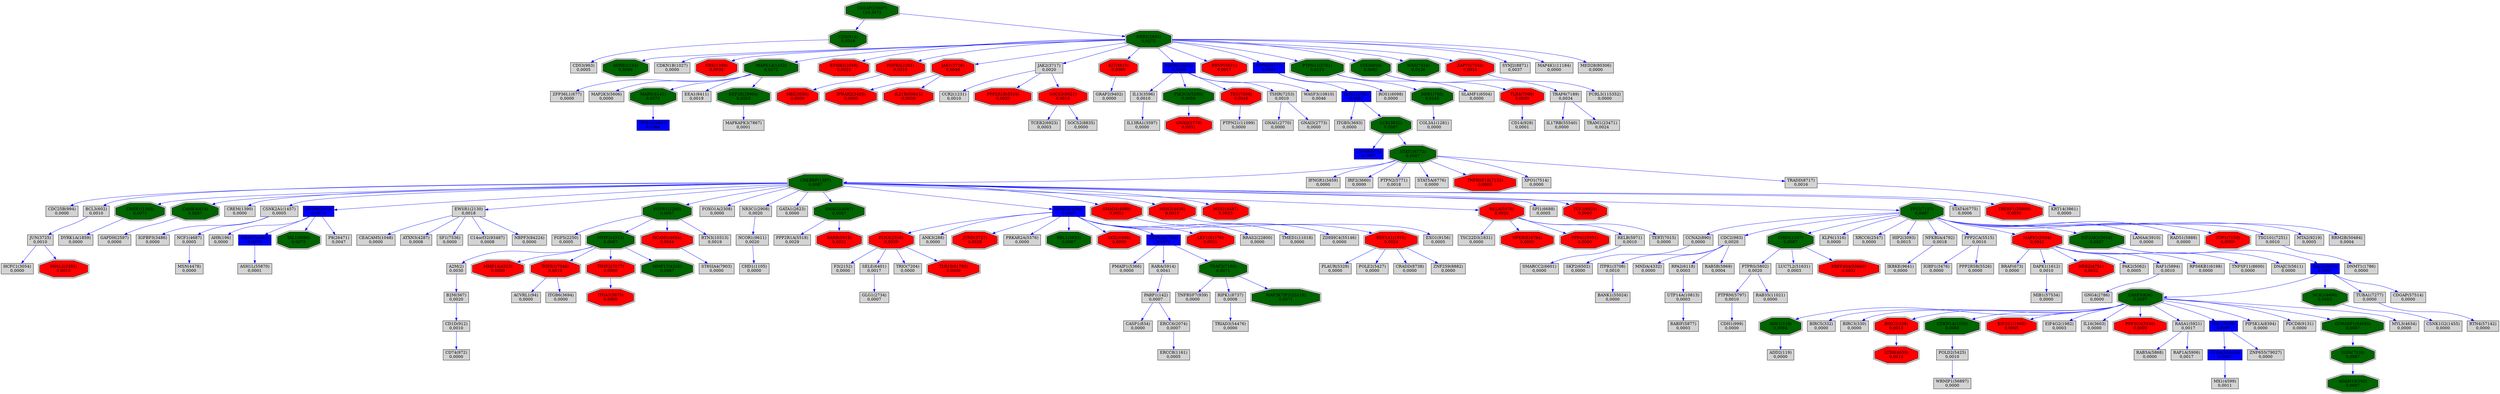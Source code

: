 digraph tmp_ans20 {
N_0 [shape = doubleoctagon, style = filled, fillcolor = darkgreen, label = "ADD1(118)\n0,0064"];
N_1 [shape = box, style = filled, fillcolor = lightgray, label = "ADD2(119)\n0,0000"];
N_2 [shape = box, style = filled, fillcolor = lightgray, label = "PARP1(142)\n0,0007"];
N_3 [shape = doubleoctagon, style = filled, fillcolor = darkgreen, label = "ADRB2(154)\n0,0099"];
N_4 [shape = box, style = filled, fillcolor = lightgray, label = "AHR(196)\n0,0000"];
N_5 [shape = box, style = filled, fillcolor = lightgray, label = "A2M(2)\n0,0030"];
N_6 [shape = box, style = filled, fillcolor = lightgray, label = "ACVRL1(94)\n0,0000"];
N_7 [shape = box, style = filled, fillcolor = lightgray, label = "BIRC5(332)\n0,0000"];
N_8 [shape = doubleoctagon, style = filled, fillcolor = darkgreen, label = "ADAM10(102)\n0,0087"];
N_9 [shape = box, style = filled, fillcolor = lightgray, label = "B2M(567)\n0,0020"];
N_10 [shape = box, style = filled, fillcolor = lightgray, label = "BRAF(673)\n0,0000"];
N_11 [shape = doubleoctagon, style = filled, fillcolor = darkgreen, label = "DDR1(780)\n0,0145"];
N_12 [shape = box, style = filled, fillcolor = lightgray, label = "CASP1(834)\n0,0000"];
N_13 [shape = doubleoctagon, style = filled, fillcolor = darkgreen, label = "CASP3(836)\n0,0087"];
N_14 [shape = box, style = filled, fillcolor = lightgray, label = "BIRC3(330)\n0,0000"];
N_15 [shape = doubleoctagon, style = filled, fillcolor = red, label = "BIRC2(329)\n0,0013"];
N_16 [shape = doubleoctagon, style = filled, fillcolor = darkgreen, label = "CD2(914)\n0,0319"];
N_17 [shape = box, style = filled, fillcolor = lightgray, label = "TNFRSF7(939)\n0,0000"];
N_18 [shape = box, style = filled, fillcolor = lightgray, label = "CD74(972)\n0,0000"];
N_19 [shape = box, style = filled, fillcolor = lightgray, label = "CD1D(912)\n0,0010"];
N_20 [shape = box, style = filled, fillcolor = lightgray, label = "CCNA2(890)\n0,0000"];
N_21 [shape = box, style = filled, fillcolor = lightgray, label = "CDC2(983)\n0,0020"];
N_22 [shape = box, style = filled, fillcolor = lightgray, label = "CDH1(999)\n0,0000"];
N_23 [shape = doubleoctagon, style = filled, fillcolor = darkgreen, label = "CDKN1A(1026)\n0,0060"];
N_24 [shape = doubleoctagon, style = filled, fillcolor = darkgreen, label = "CHD3(1107)\n0,0087"];
N_25 [shape = box, style = filled, fillcolor = lightgray, label = "CDC25B(994)\n0,0000"];
N_26 [shape = box, style = filled, fillcolor = lightgray, label = "CDKN1B(1027)\n0,0000"];
N_27 [shape = box, style = filled, fillcolor = lightgray, label = "CCR2(1231)\n0,0010"];
N_28 [shape = box, style = filled, fillcolor = lightgray, label = "BCL3(602)\n0,0010"];
N_29 [shape = doubleoctagon, style = filled, fillcolor = darkgreen, label = "CREB1(1385)\n0,0071"];
N_30 [shape = doubleoctagon, style = filled, fillcolor = darkgreen, label = "CREBBP(1387)\n0,0087"];
N_31 [shape = doubleoctagon, style = filled, fillcolor = darkgreen, label = "CAMK4(814)\n0,0087"];
N_32 [shape = box, style = filled, fillcolor = lightgray, label = "CREM(1390)\n0,0000"];
N_33 [shape = doubleoctagon, style = filled, fillcolor = red, label = "CRK(1398)\n0,0033"];
N_34 [shape = box, style = filled, fillcolor = lightgray, label = "ZFP36L1(677)\n0,0000"];
N_35 [shape = box, style = filled, fillcolor = lightgray, label = "CSNK2A1(1457)\n0,0005"];
N_36 [shape = doubleoctagon, style = filled, fillcolor = darkgreen, label = "MAPK14(1432)\n0,0272"];
N_37 [shape = box, style = filled, fillcolor = lightgray, label = "CD14(929)\n0,0001"];
N_38 [shape = box, style = filled, fillcolor = lightgray, label = "DAPK1(1612)\n0,0010"];
N_39 [shape = box, style = filled, fillcolor = lightgray, label = "ERCC8(1161)\n0,0005"];
N_40 [shape = box, style = filled, fillcolor = lightgray, label = "DNMT1(1786)\n0,0000"];
N_41 [shape = box, style = filled, fillcolor = lightgray, label = "TSC22D3(1831)\n0,0000"];
N_42 [shape = doubleoctagon, style = filled, fillcolor = red, label = "EEF1A1(1915)\n0,0024"];
N_43 [shape = box, style = filled, fillcolor = lightgray, label = "KLF6(1316)\n0,0000"];
N_44 [shape = doubleoctagon, style = filled, fillcolor = red, label = "EIF2S1(1965)\n0,0045"];
N_45 [shape = box, style = filled, fillcolor = lightgray, label = "EIF4G2(1982)\n0,0003"];
N_46 [shape = box, style = filled, fillcolor = blue, label = "EP300(2033)\n0,0073"];
N_47 [shape = doubleoctagon, style = filled, fillcolor = red, label = "EPHB2(2048)\n0,0023"];
N_48 [shape = box, style = filled, fillcolor = lightgray, label = "CEACAM5(1048)\n0,0000"];
N_49 [shape = box, style = filled, fillcolor = lightgray, label = "EWSR1(2130)\n0,0018"];
N_50 [shape = box, style = filled, fillcolor = lightgray, label = "F3(2152)\n0,0000"];
N_51 [shape = box, style = filled, fillcolor = blue, label = "DOK1(1796)\n0,0087"];
N_52 [shape = box, style = filled, fillcolor = lightgray, label = "COL3A1(1281)\n0,0000"];
N_53 [shape = doubleoctagon, style = filled, fillcolor = darkgreen, label = "FGFR1(2260)\n0,0087"];
N_54 [shape = box, style = filled, fillcolor = lightgray, label = "FGF5(2250)\n0,0005"];
N_55 [shape = doubleoctagon, style = filled, fillcolor = red, label = "FGFR3(2261)\n0,0010"];
N_56 [shape = box, style = filled, fillcolor = lightgray, label = "DYRK1A(1859)\n0,0000"];
N_57 [shape = doubleoctagon, style = filled, fillcolor = red, label = "FLNA(2316)\n0,0039"];
N_58 [shape = box, style = filled, fillcolor = blue, label = "CD79B(974)\n0,0087"];
N_59 [shape = box, style = filled, fillcolor = lightgray, label = "FOXO1A(2308)\n0,0000"];
N_60 [shape = box, style = filled, fillcolor = lightgray, label = "GAPDH(2597)\n0,0000"];
N_61 [shape = box, style = filled, fillcolor = lightgray, label = "XRCC6(2547)\n0,0000"];
N_62 [shape = box, style = filled, fillcolor = lightgray, label = "CD53(963)\n0,0005"];
N_63 [shape = box, style = filled, fillcolor = lightgray, label = "GNAI1(2770)\n0,0000"];
N_64 [shape = box, style = filled, fillcolor = lightgray, label = "GNAI3(2773)\n0,0000"];
N_65 [shape = doubleoctagon, style = filled, fillcolor = red, label = "GNAQ(2776)\n0,0051"];
N_66 [shape = doubleoctagon, style = filled, fillcolor = darkgreen, label = "GRB2(2885)\n0,0272"];
N_67 [shape = box, style = filled, fillcolor = lightgray, label = "NR3C1(2908)\n0,0020"];
N_68 [shape = box, style = filled, fillcolor = lightgray, label = "ERCC6(2074)\n0,0007"];
N_69 [shape = doubleoctagon, style = filled, fillcolor = red, label = "HBZ(3050)\n0,0000"];
N_70 [shape = box, style = filled, fillcolor = lightgray, label = "HCFC1(3054)\n0,0000"];
N_71 [shape = box, style = filled, fillcolor = lightgray, label = "CHD1(1105)\n0,0000"];
N_72 [shape = doubleoctagon, style = filled, fillcolor = red, label = "IFNAR2(3455)\n0,0000"];
N_73 [shape = box, style = filled, fillcolor = lightgray, label = "IFNGR1(3459)\n0,0000"];
N_74 [shape = box, style = filled, fillcolor = lightgray, label = "IL13(3596)\n0,0010"];
N_75 [shape = box, style = filled, fillcolor = lightgray, label = "IL16(3603)\n0,0000"];
N_76 [shape = doubleoctagon, style = filled, fillcolor = red, label = "ITGA3(3675)\n0,0000"];
N_77 [shape = box, style = filled, fillcolor = lightgray, label = "ITGB5(3693)\n0,0000"];
N_78 [shape = box, style = filled, fillcolor = lightgray, label = "ITPR1(3708)\n0,0010"];
N_79 [shape = doubleoctagon, style = filled, fillcolor = red, label = "JAK1(3716)\n0,0049"];
N_80 [shape = box, style = filled, fillcolor = lightgray, label = "JAK2(3717)\n0,0020"];
N_81 [shape = box, style = filled, fillcolor = lightgray, label = "JUN(3725)\n0,0010"];
N_82 [shape = doubleoctagon, style = filled, fillcolor = red, label = "FOSL2(2355)\n0,0010"];
N_83 [shape = box, style = filled, fillcolor = lightgray, label = "ANK3(288)\n0,0000"];
N_84 [shape = doubleoctagon, style = filled, fillcolor = red, label = "KIT(3815)\n0,0000"];
N_85 [shape = box, style = filled, fillcolor = lightgray, label = "IGFBP3(3486)\n0,0000"];
N_86 [shape = doubleoctagon, style = filled, fillcolor = darkgreen, label = "LCK(3932)\n0,0087"];
N_87 [shape = box, style = filled, fillcolor = lightgray, label = "GATA1(2623)\n0,0000"];
N_88 [shape = doubleoctagon, style = filled, fillcolor = red, label = "LTBR(4055)\n0,0013"];
N_89 [shape = doubleoctagon, style = filled, fillcolor = darkgreen, label = "SMAD2(4087)\n0,0087"];
N_90 [shape = doubleoctagon, style = filled, fillcolor = red, label = "JUND(3727)\n0,0028"];
N_91 [shape = box, style = filled, fillcolor = blue, label = "SMAD3(4088)\n0,0087"];
N_92 [shape = doubleoctagon, style = filled, fillcolor = red, label = "SMAD4(4089)\n0,0033"];
N_93 [shape = box, style = filled, fillcolor = blue, label = "SMAD7(4092)\n0,0073"];
N_94 [shape = box, style = filled, fillcolor = lightgray, label = "IGBP1(3476)\n0,0000"];
N_95 [shape = doubleoctagon, style = filled, fillcolor = darkgreen, label = "MMP2(4313)\n0,0087"];
N_96 [shape = doubleoctagon, style = filled, fillcolor = red, label = "MSH2(4436)\n0,0015"];
N_97 [shape = box, style = filled, fillcolor = lightgray, label = "MSN(4478)\n0,0000"];
N_98 [shape = doubleoctagon, style = filled, fillcolor = red, label = "MSX1(4487)\n0,0023"];
N_99 [shape = box, style = filled, fillcolor = lightgray, label = "MX1(4599)\n0,0011"];
N_100 [shape = doubleoctagon, style = filled, fillcolor = red, label = "NCAM1(4684)\n0,0044"];
N_101 [shape = box, style = filled, fillcolor = lightgray, label = "NCF1(4687)\n0,0005"];
N_102 [shape = box, style = filled, fillcolor = lightgray, label = "CSNK1G2(1455)\n0,0000"];
N_103 [shape = box, style = filled, fillcolor = lightgray, label = "HIP2(3093)\n0,0015"];
N_104 [shape = doubleoctagon, style = filled, fillcolor = darkgreen, label = "NCK1(4690)\n0,0063"];
N_105 [shape = doubleoctagon, style = filled, fillcolor = red, label = "NEK2(4751)\n0,0032"];
N_106 [shape = box, style = filled, fillcolor = lightgray, label = "IRF2(3660)\n0,0000"];
N_107 [shape = box, style = filled, fillcolor = lightgray, label = "GLG1(2734)\n0,0007"];
N_108 [shape = box, style = filled, fillcolor = lightgray, label = "NFKBIA(4792)\n0,0018"];
N_109 [shape = box, style = filled, fillcolor = lightgray, label = "PAK2(5062)\n0,0005"];
N_110 [shape = box, style = filled, fillcolor = blue, label = "PIK3R1(5295)\n0,0059"];
N_111 [shape = doubleoctagon, style = filled, fillcolor = darkgreen, label = "PIK3CA(5290)\n0,0059"];
N_112 [shape = box, style = filled, fillcolor = lightgray, label = "KRT14(3861)\n0,0000"];
N_113 [shape = box, style = filled, fillcolor = lightgray, label = "PMAIP1(5366)\n0,0000"];
N_114 [shape = box, style = filled, fillcolor = lightgray, label = "PPP2CA(5515)\n0,0010"];
N_115 [shape = doubleoctagon, style = filled, fillcolor = red, label = "PPP2R1B(5519)\n0,0020"];
N_116 [shape = box, style = filled, fillcolor = lightgray, label = "PPP2R1A(5518)\n0,0029"];
N_117 [shape = doubleoctagon, style = filled, fillcolor = red, label = "PPP3CA(5530)\n0,0000"];
N_118 [shape = doubleoctagon, style = filled, fillcolor = red, label = "NFKBIE(4794)\n0,0000"];
N_119 [shape = box, style = filled, fillcolor = lightgray, label = "PRKAR2A(5576)\n0,0000"];
N_120 [shape = doubleoctagon, style = filled, fillcolor = red, label = "MAPK1(5594)\n0,0042"];
N_121 [shape = doubleoctagon, style = filled, fillcolor = darkgreen, label = "EIF2AK2(5610)\n0,0087"];
N_122 [shape = box, style = filled, fillcolor = lightgray, label = "DNAJC3(5611)\n0,0000"];
N_123 [shape = doubleoctagon, style = filled, fillcolor = red, label = "PRNP(5621)\n0,0017"];
N_124 [shape = box, style = filled, fillcolor = lightgray, label = "ATXN3(4287)\n0,0008"];
N_125 [shape = box, style = filled, fillcolor = lightgray, label = "LAMA4(3910)\n0,0000"];
N_126 [shape = box, style = filled, fillcolor = blue, label = "PTPN6(5777)\n0,0087"];
N_127 [shape = box, style = filled, fillcolor = lightgray, label = "PTPRM(5797)\n0,0010"];
N_128 [shape = doubleoctagon, style = filled, fillcolor = darkgreen, label = "PTPN11(5781)\n0,0155"];
N_129 [shape = box, style = filled, fillcolor = lightgray, label = "RAB5A(5868)\n0,0000"];
N_130 [shape = box, style = filled, fillcolor = blue, label = "RAC1(5879)\n0,0087"];
N_131 [shape = box, style = filled, fillcolor = lightgray, label = "RAD51(5888)\n0,0000"];
N_132 [shape = box, style = filled, fillcolor = lightgray, label = "RAF1(5894)\n0,0010"];
N_133 [shape = box, style = filled, fillcolor = lightgray, label = "GNG4(2786)\n0,0000"];
N_134 [shape = box, style = filled, fillcolor = lightgray, label = "RAP1A(5906)\n0,0017"];
N_135 [shape = box, style = filled, fillcolor = lightgray, label = "RASA1(5921)\n0,0017"];
N_136 [shape = box, style = filled, fillcolor = lightgray, label = "MNDA(4332)\n0,0000"];
N_137 [shape = box, style = filled, fillcolor = lightgray, label = "RARA(5914)\n0,0041"];
N_138 [shape = doubleoctagon, style = filled, fillcolor = darkgreen, label = "RBL1(5933)\n0,0087"];
N_139 [shape = doubleoctagon, style = filled, fillcolor = red, label = "PPP4C(5531)\n0,0000"];
N_140 [shape = doubleoctagon, style = filled, fillcolor = red, label = "RELA(5970)\n0,0020"];
N_141 [shape = box, style = filled, fillcolor = lightgray, label = "RELB(5971)\n0,0010"];
N_142 [shape = box, style = filled, fillcolor = lightgray, label = "RPA2(6118)\n0,0003"];
N_143 [shape = doubleoctagon, style = filled, fillcolor = red, label = "RARB(5915)\n0,0022"];
N_144 [shape = box, style = filled, fillcolor = lightgray, label = "MAP2K3(5606)\n0,0000"];
N_145 [shape = doubleoctagon, style = filled, fillcolor = red, label = "MMP14(4323)\n0,0000"];
N_146 [shape = box, style = filled, fillcolor = lightgray, label = "SELE(6401)\n0,0017"];
N_147 [shape = box, style = filled, fillcolor = lightgray, label = "PTPN2(5771)\n0,0018"];
N_148 [shape = doubleoctagon, style = filled, fillcolor = red, label = "SKIL(6498)\n0,0000"];
N_149 [shape = box, style = filled, fillcolor = lightgray, label = "SLAMF1(6504)\n0,0000"];
N_150 [shape = box, style = filled, fillcolor = lightgray, label = "SPI1(6688)\n0,0005"];
N_151 [shape = doubleoctagon, style = filled, fillcolor = darkgreen, label = "STAT1(6772)\n0,0087"];
N_152 [shape = box, style = filled, fillcolor = lightgray, label = "STAT5A(6776)\n0,0000"];
N_153 [shape = box, style = filled, fillcolor = lightgray, label = "RPS6KB1(6198)\n0,0000"];
N_154 [shape = box, style = filled, fillcolor = lightgray, label = "PLAUR(5329)\n0,0000"];
N_155 [shape = doubleoctagon, style = filled, fillcolor = darkgreen, label = "SYK(6850)\n0,0092"];
N_156 [shape = box, style = filled, fillcolor = lightgray, label = "TCEB2(6923)\n0,0003"];
N_157 [shape = doubleoctagon, style = filled, fillcolor = red, label = "TCF3(6929)\n0,0000"];
N_158 [shape = doubleoctagon, style = filled, fillcolor = darkgreen, label = "TAL1(6886)\n0,0073"];
N_159 [shape = box, style = filled, fillcolor = lightgray, label = "SKP2(6502)\n0,0000"];
N_160 [shape = doubleoctagon, style = filled, fillcolor = red, label = "TEC(7006)\n0,0048"];
N_161 [shape = box, style = filled, fillcolor = lightgray, label = "TERT(7015)\n0,0000"];
N_162 [shape = box, style = filled, fillcolor = lightgray, label = "RAB5B(5869)\n0,0004"];
N_163 [shape = doubleoctagon, style = filled, fillcolor = darkgreen, label = "TGFA(7039)\n0,0087"];
N_164 [shape = box, style = filled, fillcolor = lightgray, label = "ITGB6(3694)\n0,0000"];
N_165 [shape = doubleoctagon, style = filled, fillcolor = red, label = "TGFB1(7040)\n0,0010"];
N_166 [shape = box, style = filled, fillcolor = lightgray, label = "POLE2(5427)\n0,0000"];
N_167 [shape = doubleoctagon, style = filled, fillcolor = red, label = "TLR4(7099)\n0,0030"];
N_168 [shape = doubleoctagon, style = filled, fillcolor = red, label = "TOP1(7150)\n0,0000"];
N_169 [shape = doubleoctagon, style = filled, fillcolor = darkgreen, label = "TP53(7157)\n0,0087"];
N_170 [shape = doubleoctagon, style = filled, fillcolor = red, label = "TNFRSF1B(7133)\n0,0000"];
N_171 [shape = doubleoctagon, style = filled, fillcolor = darkgreen, label = "TRAF2(7186)\n0,0071"];
N_172 [shape = box, style = filled, fillcolor = lightgray, label = "TRAF6(7189)\n0,0034"];
N_173 [shape = box, style = filled, fillcolor = lightgray, label = "TSHR(7253)\n0,0010"];
N_174 [shape = box, style = filled, fillcolor = lightgray, label = "TSG101(7251)\n0,0010"];
N_175 [shape = box, style = filled, fillcolor = lightgray, label = "TUBA1(7277)\n0,0000"];
N_176 [shape = doubleoctagon, style = filled, fillcolor = darkgreen, label = "WAS(7454)\n0,0126"];
N_177 [shape = box, style = filled, fillcolor = lightgray, label = "POLD2(5425)\n0,0010"];
N_178 [shape = box, style = filled, fillcolor = lightgray, label = "XPO1(7514)\n0,0000"];
N_179 [shape = box, style = filled, fillcolor = blue, label = "VAV1(7409)\n0,0067"];
N_180 [shape = doubleoctagon, style = filled, fillcolor = red, label = "ZAP70(7535)\n0,0010"];
N_181 [shape = box, style = filled, fillcolor = blue, label = "ZBTB16(7704)\n0,0071"];
N_182 [shape = box, style = filled, fillcolor = lightgray, label = "ST8SIA4(7903)\n0,0000"];
N_183 [shape = doubleoctagon, style = filled, fillcolor = darkgreen, label = "MARS(4141)\n0,0272"];
N_184 [shape = box, style = filled, fillcolor = lightgray, label = "SF1(7536)\n0,0000"];
N_185 [shape = box, style = filled, fillcolor = lightgray, label = "EEA1(8411)\n0,0019"];
N_186 [shape = box, style = filled, fillcolor = lightgray, label = "PTPRS(5802)\n0,0020"];
N_187 [shape = box, style = filled, fillcolor = lightgray, label = "TNFSF11(8600)\n0,0000"];
N_188 [shape = box, style = filled, fillcolor = lightgray, label = "PIP5K1A(8394)\n0,0000"];
N_189 [shape = box, style = filled, fillcolor = lightgray, label = "TRADD(8717)\n0,0016"];
N_190 [shape = box, style = filled, fillcolor = lightgray, label = "RIPK1(8737)\n0,0008"];
N_191 [shape = box, style = filled, fillcolor = lightgray, label = "SYNJ2(8871)\n0,0037"];
N_192 [shape = box, style = filled, fillcolor = lightgray, label = "SOCS2(8835)\n0,0000"];
N_193 [shape = box, style = filled, fillcolor = lightgray, label = "SMARCC2(6601)\n0,0000"];
N_194 [shape = box, style = filled, fillcolor = lightgray, label = "STAT4(6775)\n0,0006"];
N_195 [shape = box, style = filled, fillcolor = lightgray, label = "NCOR1(9611)\n0,0020"];
N_196 [shape = box, style = filled, fillcolor = blue, label = "PPM1F(9647)\n0,0064"];
N_197 [shape = box, style = filled, fillcolor = lightgray, label = "GRAP2(9402)\n0,0000"];
N_198 [shape = box, style = filled, fillcolor = lightgray, label = "PDCD8(9131)\n0,0000"];
N_199 [shape = box, style = filled, fillcolor = lightgray, label = "IKBKE(9641)\n0,0000"];
N_200 [shape = box, style = filled, fillcolor = lightgray, label = "RTN3(10313)\n0,0019"];
N_201 [shape = box, style = filled, fillcolor = lightgray, label = "ROS1(6098)\n0,0000"];
N_202 [shape = box, style = filled, fillcolor = lightgray, label = "RABIF(5877)\n0,0003"];
N_203 [shape = box, style = filled, fillcolor = lightgray, label = "UTP14A(10813)\n0,0003"];
N_204 [shape = box, style = filled, fillcolor = lightgray, label = "CRADD(8738)\n0,0000"];
N_205 [shape = box, style = filled, fillcolor = lightgray, label = "MAP4K1(11184)\n0,0000"];
N_206 [shape = box, style = filled, fillcolor = lightgray, label = "MTA2(9219)\n0,0005"];
N_207 [shape = doubleoctagon, style = filled, fillcolor = darkgreen, label = "CD2AP(23607)\n124,3472"];
N_208 [shape = box, style = filled, fillcolor = lightgray, label = "MAPKAPK3(7867)\n0,0001"];
N_209 [shape = doubleoctagon, style = filled, fillcolor = red, label = "LEF1(51176)\n0,0031"];
N_210 [shape = box, style = filled, fillcolor = lightgray, label = "LUC7L2(51631)\n0,0003"];
N_211 [shape = box, style = filled, fillcolor = lightgray, label = "TRIAD3(54476)\n0,0000"];
N_212 [shape = box, style = filled, fillcolor = lightgray, label = "RRAS2(22800)\n0,0000"];
N_213 [shape = doubleoctagon, style = filled, fillcolor = red, label = "PRPF40A(55660)\n0,0031"];
N_214 [shape = box, style = filled, fillcolor = lightgray, label = "ZNF259(8882)\n0,0000"];
N_215 [shape = box, style = filled, fillcolor = lightgray, label = "WRNIP1(56897)\n0,0000"];
N_216 [shape = doubleoctagon, style = filled, fillcolor = red, label = "IL21R(50615)\n0,0039"];
N_217 [shape = doubleoctagon, style = filled, fillcolor = darkgreen, label = "GORASP1(64689)\n0,0087"];
N_218 [shape = box, style = filled, fillcolor = lightgray, label = "IL17RB(55540)\n0,0000"];
N_219 [shape = box, style = filled, fillcolor = lightgray, label = "RTN4(57142)\n0,0000"];
N_220 [shape = box, style = filled, fillcolor = lightgray, label = "RAB35(11021)\n0,0000"];
N_221 [shape = box, style = filled, fillcolor = lightgray, label = "MED28(80306)\n0,0000"];
N_222 [shape = box, style = filled, fillcolor = lightgray, label = "C14orf32(93487)\n0,0008"];
N_223 [shape = box, style = filled, fillcolor = lightgray, label = "TRAM1(23471)\n0,0024"];
N_224 [shape = box, style = filled, fillcolor = lightgray, label = "NBPF3(84224)\n0,0000"];
N_225 [shape = box, style = filled, fillcolor = lightgray, label = "WASF3(10810)\n0,0046"];
N_226 [shape = box, style = filled, fillcolor = blue, label = "TUBB(203068)\n0,0067"];
N_227 [shape = doubleoctagon, style = filled, fillcolor = darkgreen, label = "MAP3K7IP2(23118)\n0,0071"];
N_228 [shape = box, style = filled, fillcolor = lightgray, label = "TRIO(7204)\n0,0000"];
N_229 [shape = box, style = filled, fillcolor = lightgray, label = "PTPN21(11099)\n0,0000"];
N_230 [shape = box, style = filled, fillcolor = lightgray, label = "MYL3(4634)\n0,0000"];
N_231 [shape = doubleoctagon, style = filled, fillcolor = red, label = "TLR10(81793)\n0,0039"];
N_232 [shape = box, style = filled, fillcolor = lightgray, label = "ZNF655(79027)\n0,0000"];
N_233 [shape = doubleoctagon, style = filled, fillcolor = red, label = "TRERF1(55809)\n0,0030"];
N_234 [shape = doubleoctagon, style = filled, fillcolor = red, label = "SOCS3(9021)\n0,0013"];
N_235 [shape = doubleoctagon, style = filled, fillcolor = darkgreen, label = "EEF2K(29904)\n0,0203"];
N_236 [shape = box, style = filled, fillcolor = lightgray, label = "CDGAP(57514)\n0,0000"];
N_237 [shape = box, style = filled, fillcolor = lightgray, label = "MIB1(57534)\n0,0000"];
N_238 [shape = box, style = filled, fillcolor = lightgray, label = "IL13RA1(3597)\n0,0000"];
N_239 [shape = box, style = filled, fillcolor = lightgray, label = "P8(26471)\n0,0047"];
N_240 [shape = doubleoctagon, style = filled, fillcolor = red, label = "TIMP2(7077)\n0,0000"];
N_241 [shape = box, style = filled, fillcolor = lightgray, label = "BANK1(55024)\n0,0000"];
N_242 [shape = doubleoctagon, style = filled, fillcolor = darkgreen, label = "MMP17(4326)\n0,0087"];
N_243 [shape = box, style = filled, fillcolor = lightgray, label = "TMED1(11018)\n0,0000"];
N_244 [shape = box, style = filled, fillcolor = lightgray, label = "ZDHHC4(55146)\n0,0000"];
N_245 [shape = box, style = filled, fillcolor = lightgray, label = "ASH1L(55870)\n0,0001"];
N_246 [shape = box, style = filled, fillcolor = lightgray, label = "EXO1(9156)\n0,0005"];
N_247 [shape = box, style = filled, fillcolor = lightgray, label = "PPP2R5B(5526)\n0,0000"];
N_248 [shape = box, style = filled, fillcolor = lightgray, label = "RRM2B(50484)\n0,0004"];
N_249 [shape = box, style = filled, fillcolor = lightgray, label = "FCRL3(115352)\n0,0000"];
N_0 -> N_1 [ color = blue ];
N_5 -> N_9 [ color = blue ];
N_2 -> N_12 [ color = blue ];
N_13 -> N_0 [ color = blue ];
N_13 -> N_7 [ color = blue ];
N_13 -> N_14 [ color = blue ];
N_13 -> N_15 [ color = blue ];
N_9 -> N_19 [ color = blue ];
N_19 -> N_18 [ color = blue ];
N_13 -> N_23 [ color = blue ];
N_30 -> N_25 [ color = blue ];
N_30 -> N_28 [ color = blue ];
N_30 -> N_29 [ color = blue ];
N_30 -> N_31 [ color = blue ];
N_30 -> N_32 [ color = blue ];
N_30 -> N_35 [ color = blue ];
N_36 -> N_34 [ color = blue ];
N_13 -> N_44 [ color = blue ];
N_13 -> N_45 [ color = blue ];
N_46 -> N_4 [ color = blue ];
N_30 -> N_46 [ color = blue ];
N_30 -> N_49 [ color = blue ];
N_49 -> N_48 [ color = blue ];
N_11 -> N_52 [ color = blue ];
N_30 -> N_53 [ color = blue ];
N_53 -> N_54 [ color = blue ];
N_29 -> N_56 [ color = blue ];
N_57 -> N_50 [ color = blue ];
N_30 -> N_59 [ color = blue ];
N_31 -> N_60 [ color = blue ];
N_16 -> N_62 [ color = blue ];
N_66 -> N_3 [ color = blue ];
N_66 -> N_26 [ color = blue ];
N_66 -> N_33 [ color = blue ];
N_66 -> N_36 [ color = blue ];
N_66 -> N_47 [ color = blue ];
N_66 -> N_55 [ color = blue ];
N_30 -> N_67 [ color = blue ];
N_2 -> N_68 [ color = blue ];
N_68 -> N_39 [ color = blue ];
N_55 -> N_69 [ color = blue ];
N_13 -> N_75 [ color = blue ];
N_51 -> N_77 [ color = blue ];
N_21 -> N_78 [ color = blue ];
N_66 -> N_79 [ color = blue ];
N_79 -> N_72 [ color = blue ];
N_80 -> N_27 [ color = blue ];
N_66 -> N_80 [ color = blue ];
N_28 -> N_81 [ color = blue ];
N_81 -> N_70 [ color = blue ];
N_81 -> N_82 [ color = blue ];
N_66 -> N_84 [ color = blue ];
N_35 -> N_85 [ color = blue ];
N_51 -> N_86 [ color = blue ];
N_86 -> N_58 [ color = blue ];
N_30 -> N_87 [ color = blue ];
N_15 -> N_88 [ color = blue ];
N_30 -> N_89 [ color = blue ];
N_30 -> N_91 [ color = blue ];
N_91 -> N_57 [ color = blue ];
N_91 -> N_83 [ color = blue ];
N_91 -> N_90 [ color = blue ];
N_30 -> N_92 [ color = blue ];
N_92 -> N_42 [ color = blue ];
N_46 -> N_93 [ color = blue ];
N_95 -> N_5 [ color = blue ];
N_53 -> N_95 [ color = blue ];
N_30 -> N_96 [ color = blue ];
N_30 -> N_98 [ color = blue ];
N_53 -> N_100 [ color = blue ];
N_35 -> N_101 [ color = blue ];
N_101 -> N_97 [ color = blue ];
N_104 -> N_102 [ color = blue ];
N_66 -> N_110 [ color = blue ];
N_110 -> N_74 [ color = blue ];
N_111 -> N_65 [ color = blue ];
N_110 -> N_111 [ color = blue ];
N_114 -> N_94 [ color = blue ];
N_80 -> N_115 [ color = blue ];
N_89 -> N_116 [ color = blue ];
N_13 -> N_117 [ color = blue ];
N_91 -> N_119 [ color = blue ];
N_120 -> N_10 [ color = blue ];
N_120 -> N_38 [ color = blue ];
N_120 -> N_105 [ color = blue ];
N_120 -> N_109 [ color = blue ];
N_121 -> N_122 [ color = blue ];
N_66 -> N_123 [ color = blue ];
N_49 -> N_124 [ color = blue ];
N_126 -> N_51 [ color = blue ];
N_66 -> N_126 [ color = blue ];
N_127 -> N_22 [ color = blue ];
N_128 -> N_11 [ color = blue ];
N_66 -> N_128 [ color = blue ];
N_130 -> N_13 [ color = blue ];
N_130 -> N_104 [ color = blue ];
N_121 -> N_130 [ color = blue ];
N_120 -> N_132 [ color = blue ];
N_132 -> N_133 [ color = blue ];
N_13 -> N_135 [ color = blue ];
N_135 -> N_129 [ color = blue ];
N_135 -> N_134 [ color = blue ];
N_21 -> N_136 [ color = blue ];
N_137 -> N_2 [ color = blue ];
N_91 -> N_138 [ color = blue ];
N_30 -> N_140 [ color = blue ];
N_140 -> N_41 [ color = blue ];
N_140 -> N_118 [ color = blue ];
N_140 -> N_139 [ color = blue ];
N_140 -> N_141 [ color = blue ];
N_21 -> N_142 [ color = blue ];
N_89 -> N_143 [ color = blue ];
N_36 -> N_144 [ color = blue ];
N_95 -> N_145 [ color = blue ];
N_57 -> N_146 [ color = blue ];
N_146 -> N_107 [ color = blue ];
N_91 -> N_148 [ color = blue ];
N_128 -> N_149 [ color = blue ];
N_30 -> N_150 [ color = blue ];
N_151 -> N_30 [ color = blue ];
N_151 -> N_73 [ color = blue ];
N_86 -> N_151 [ color = blue ];
N_151 -> N_106 [ color = blue ];
N_151 -> N_147 [ color = blue ];
N_151 -> N_152 [ color = blue ];
N_120 -> N_153 [ color = blue ];
N_42 -> N_154 [ color = blue ];
N_66 -> N_155 [ color = blue ];
N_30 -> N_157 [ color = blue ];
N_46 -> N_158 [ color = blue ];
N_20 -> N_159 [ color = blue ];
N_110 -> N_160 [ color = blue ];
N_140 -> N_161 [ color = blue ];
N_21 -> N_162 [ color = blue ];
N_163 -> N_8 [ color = blue ];
N_165 -> N_6 [ color = blue ];
N_95 -> N_165 [ color = blue ];
N_165 -> N_164 [ color = blue ];
N_42 -> N_166 [ color = blue ];
N_167 -> N_37 [ color = blue ];
N_155 -> N_167 [ color = blue ];
N_169 -> N_20 [ color = blue ];
N_169 -> N_21 [ color = blue ];
N_169 -> N_24 [ color = blue ];
N_30 -> N_169 [ color = blue ];
N_169 -> N_43 [ color = blue ];
N_169 -> N_61 [ color = blue ];
N_169 -> N_103 [ color = blue ];
N_169 -> N_108 [ color = blue ];
N_169 -> N_114 [ color = blue ];
N_169 -> N_120 [ color = blue ];
N_169 -> N_121 [ color = blue ];
N_169 -> N_125 [ color = blue ];
N_169 -> N_131 [ color = blue ];
N_169 -> N_168 [ color = blue ];
N_151 -> N_170 [ color = blue ];
N_171 -> N_17 [ color = blue ];
N_155 -> N_172 [ color = blue ];
N_173 -> N_63 [ color = blue ];
N_173 -> N_64 [ color = blue ];
N_110 -> N_173 [ color = blue ];
N_174 -> N_40 [ color = blue ];
N_169 -> N_174 [ color = blue ];
N_130 -> N_175 [ color = blue ];
N_66 -> N_176 [ color = blue ];
N_23 -> N_177 [ color = blue ];
N_151 -> N_178 [ color = blue ];
N_13 -> N_179 [ color = blue ];
N_66 -> N_180 [ color = blue ];
N_91 -> N_181 [ color = blue ];
N_181 -> N_113 [ color = blue ];
N_181 -> N_137 [ color = blue ];
N_181 -> N_171 [ color = blue ];
N_100 -> N_182 [ color = blue ];
N_36 -> N_183 [ color = blue ];
N_49 -> N_184 [ color = blue ];
N_36 -> N_185 [ color = blue ];
N_24 -> N_186 [ color = blue ];
N_186 -> N_127 [ color = blue ];
N_120 -> N_187 [ color = blue ];
N_13 -> N_188 [ color = blue ];
N_189 -> N_112 [ color = blue ];
N_151 -> N_189 [ color = blue ];
N_171 -> N_190 [ color = blue ];
N_66 -> N_191 [ color = blue ];
N_141 -> N_193 [ color = blue ];
N_30 -> N_194 [ color = blue ];
N_67 -> N_195 [ color = blue ];
N_195 -> N_71 [ color = blue ];
N_183 -> N_196 [ color = blue ];
N_84 -> N_197 [ color = blue ];
N_13 -> N_198 [ color = blue ];
N_108 -> N_199 [ color = blue ];
N_53 -> N_200 [ color = blue ];
N_126 -> N_201 [ color = blue ];
N_142 -> N_203 [ color = blue ];
N_203 -> N_202 [ color = blue ];
N_42 -> N_204 [ color = blue ];
N_66 -> N_205 [ color = blue ];
N_169 -> N_206 [ color = blue ];
N_207 -> N_16 [ color = blue ];
N_207 -> N_66 [ color = blue ];
N_91 -> N_209 [ color = blue ];
N_24 -> N_210 [ color = blue ];
N_190 -> N_211 [ color = blue ];
N_91 -> N_212 [ color = blue ];
N_24 -> N_213 [ color = blue ];
N_42 -> N_214 [ color = blue ];
N_177 -> N_215 [ color = blue ];
N_79 -> N_216 [ color = blue ];
N_13 -> N_217 [ color = blue ];
N_217 -> N_163 [ color = blue ];
N_172 -> N_218 [ color = blue ];
N_175 -> N_219 [ color = blue ];
N_186 -> N_220 [ color = blue ];
N_66 -> N_221 [ color = blue ];
N_49 -> N_222 [ color = blue ];
N_172 -> N_223 [ color = blue ];
N_49 -> N_224 [ color = blue ];
N_110 -> N_225 [ color = blue ];
N_226 -> N_99 [ color = blue ];
N_179 -> N_226 [ color = blue ];
N_171 -> N_227 [ color = blue ];
N_57 -> N_228 [ color = blue ];
N_160 -> N_229 [ color = blue ];
N_13 -> N_230 [ color = blue ];
N_57 -> N_231 [ color = blue ];
N_179 -> N_232 [ color = blue ];
N_30 -> N_233 [ color = blue ];
N_80 -> N_234 [ color = blue ];
N_234 -> N_156 [ color = blue ];
N_234 -> N_192 [ color = blue ];
N_36 -> N_235 [ color = blue ];
N_235 -> N_208 [ color = blue ];
N_130 -> N_236 [ color = blue ];
N_38 -> N_237 [ color = blue ];
N_74 -> N_238 [ color = blue ];
N_46 -> N_239 [ color = blue ];
N_240 -> N_76 [ color = blue ];
N_95 -> N_240 [ color = blue ];
N_78 -> N_241 [ color = blue ];
N_95 -> N_242 [ color = blue ];
N_91 -> N_243 [ color = blue ];
N_91 -> N_244 [ color = blue ];
N_93 -> N_245 [ color = blue ];
N_96 -> N_246 [ color = blue ];
N_114 -> N_247 [ color = blue ];
N_169 -> N_248 [ color = blue ];
N_180 -> N_249 [ color = blue ];
}
